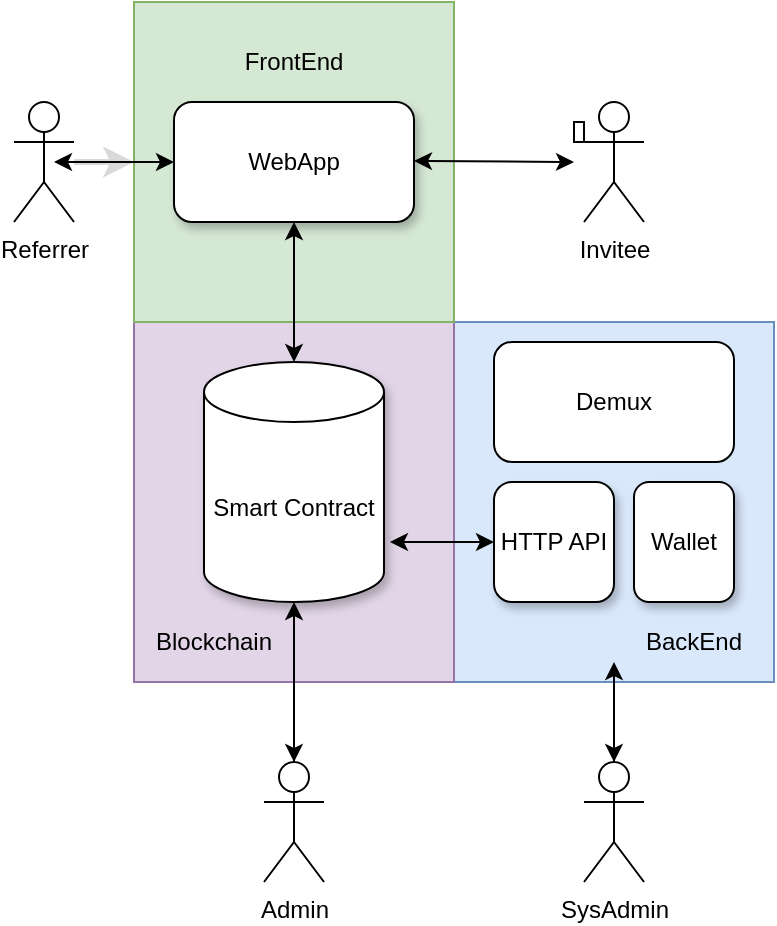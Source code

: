 <mxfile version="14.7.5" type="device" pages="2"><diagram id="NtM9SQhwHx6uQPTR_IOE" name="Services"><mxGraphModel dx="1538" dy="809" grid="1" gridSize="10" guides="1" tooltips="1" connect="1" arrows="1" fold="1" page="1" pageScale="1" pageWidth="850" pageHeight="1100" math="0" shadow="0"><root><mxCell id="0"/><mxCell id="1" parent="0"/><mxCell id="7U2ztVKCigY1zkC3YwP--3" value="" style="edgeStyle=orthogonalEdgeStyle;rounded=0;orthogonalLoop=1;jettySize=auto;html=1;" parent="1" source="ov0Y-JoTzfgNFxIsR0gG-22" target="ov0Y-JoTzfgNFxIsR0gG-38" edge="1"><mxGeometry relative="1" as="geometry"/></mxCell><mxCell id="ov0Y-JoTzfgNFxIsR0gG-22" value="" style="rounded=0;whiteSpace=wrap;html=1;shadow=0;glass=0;sketch=0;fillColor=#dae8fc;strokeColor=#6c8ebf;" parent="1" vertex="1"><mxGeometry x="380" y="220" width="160" height="180" as="geometry"/></mxCell><mxCell id="7U2ztVKCigY1zkC3YwP--4" value="" style="edgeStyle=orthogonalEdgeStyle;rounded=0;orthogonalLoop=1;jettySize=auto;html=1;" parent="1" source="ov0Y-JoTzfgNFxIsR0gG-21" target="ov0Y-JoTzfgNFxIsR0gG-33" edge="1"><mxGeometry relative="1" as="geometry"/></mxCell><mxCell id="ov0Y-JoTzfgNFxIsR0gG-21" value="" style="rounded=0;whiteSpace=wrap;html=1;shadow=0;glass=0;sketch=0;fillColor=#e1d5e7;strokeColor=#9673a6;" parent="1" vertex="1"><mxGeometry x="220" y="220" width="160" height="180" as="geometry"/></mxCell><mxCell id="ov0Y-JoTzfgNFxIsR0gG-20" value="" style="rounded=0;whiteSpace=wrap;html=1;shadow=0;glass=0;sketch=0;fillColor=#d5e8d4;strokeColor=#82b366;" parent="1" vertex="1"><mxGeometry x="220" y="60" width="160" height="160" as="geometry"/></mxCell><mxCell id="9Vo2rG8VBnt5ZAEUOPqD-1" value="" style="edgeStyle=orthogonalEdgeStyle;rounded=0;orthogonalLoop=1;jettySize=auto;html=1;strokeColor=#D9D9D9;strokeWidth=3;" parent="1" source="ov0Y-JoTzfgNFxIsR0gG-2" target="ov0Y-JoTzfgNFxIsR0gG-20" edge="1"><mxGeometry relative="1" as="geometry"/></mxCell><mxCell id="ov0Y-JoTzfgNFxIsR0gG-2" value="Referrer" style="shape=umlActor;verticalLabelPosition=bottom;verticalAlign=top;html=1;outlineConnect=0;" parent="1" vertex="1"><mxGeometry x="160" y="110" width="30" height="60" as="geometry"/></mxCell><mxCell id="ov0Y-JoTzfgNFxIsR0gG-3" value="Invitee" style="shape=umlActor;verticalLabelPosition=bottom;verticalAlign=top;html=1;outlineConnect=0;" parent="1" vertex="1"><mxGeometry x="445" y="110" width="30" height="60" as="geometry"/></mxCell><mxCell id="ov0Y-JoTzfgNFxIsR0gG-5" value="WebApp" style="rounded=1;whiteSpace=wrap;html=1;glass=0;shadow=1;" parent="1" vertex="1"><mxGeometry x="240" y="110" width="120" height="60" as="geometry"/></mxCell><mxCell id="ov0Y-JoTzfgNFxIsR0gG-7" value="HTTP API" style="rounded=1;whiteSpace=wrap;html=1;glass=0;shadow=1;" parent="1" vertex="1"><mxGeometry x="400" y="300" width="60" height="60" as="geometry"/></mxCell><mxCell id="ov0Y-JoTzfgNFxIsR0gG-8" value="Smart Contract" style="shape=cylinder3;whiteSpace=wrap;html=1;boundedLbl=1;backgroundOutline=1;size=15;shadow=1;" parent="1" vertex="1"><mxGeometry x="255" y="240" width="90" height="120" as="geometry"/></mxCell><mxCell id="ov0Y-JoTzfgNFxIsR0gG-9" value="" style="endArrow=classic;startArrow=classic;html=1;exitX=0.5;exitY=0;exitDx=0;exitDy=0;exitPerimeter=0;entryX=0.5;entryY=1;entryDx=0;entryDy=0;" parent="1" source="ov0Y-JoTzfgNFxIsR0gG-8" target="ov0Y-JoTzfgNFxIsR0gG-5" edge="1"><mxGeometry width="50" height="50" relative="1" as="geometry"><mxPoint x="300" y="250" as="sourcePoint"/><mxPoint x="300" y="140" as="targetPoint"/></mxGeometry></mxCell><mxCell id="ov0Y-JoTzfgNFxIsR0gG-18" value="" style="endArrow=classic;startArrow=classic;html=1;exitX=1.033;exitY=0.75;exitDx=0;exitDy=0;exitPerimeter=0;" parent="1" source="ov0Y-JoTzfgNFxIsR0gG-8" edge="1"><mxGeometry width="50" height="50" relative="1" as="geometry"><mxPoint x="470" y="380" as="sourcePoint"/><mxPoint x="400" y="330" as="targetPoint"/></mxGeometry></mxCell><mxCell id="ov0Y-JoTzfgNFxIsR0gG-19" value="" style="endArrow=classic;startArrow=classic;html=1;" parent="1" edge="1"><mxGeometry width="50" height="50" relative="1" as="geometry"><mxPoint x="360" y="139.5" as="sourcePoint"/><mxPoint x="440" y="140" as="targetPoint"/></mxGeometry></mxCell><mxCell id="ov0Y-JoTzfgNFxIsR0gG-23" value="Blockchain" style="text;html=1;strokeColor=none;fillColor=none;align=center;verticalAlign=middle;whiteSpace=wrap;rounded=0;shadow=0;glass=0;sketch=0;" parent="1" vertex="1"><mxGeometry x="240" y="370" width="40" height="20" as="geometry"/></mxCell><mxCell id="ov0Y-JoTzfgNFxIsR0gG-24" value="BackEnd" style="text;html=1;strokeColor=none;fillColor=none;align=center;verticalAlign=middle;whiteSpace=wrap;rounded=0;shadow=0;glass=0;sketch=0;" parent="1" vertex="1"><mxGeometry x="480" y="370" width="40" height="20" as="geometry"/></mxCell><mxCell id="ov0Y-JoTzfgNFxIsR0gG-25" value="FrontEnd" style="text;html=1;strokeColor=none;fillColor=none;align=center;verticalAlign=middle;whiteSpace=wrap;rounded=0;shadow=0;glass=0;sketch=0;" parent="1" vertex="1"><mxGeometry x="280" y="80" width="40" height="20" as="geometry"/></mxCell><mxCell id="ov0Y-JoTzfgNFxIsR0gG-26" value="Wallet" style="rounded=1;whiteSpace=wrap;html=1;sketch=0;shadow=1;glass=0;" parent="1" vertex="1"><mxGeometry x="470" y="300" width="50" height="60" as="geometry"/></mxCell><mxCell id="ov0Y-JoTzfgNFxIsR0gG-36" style="edgeStyle=orthogonalEdgeStyle;rounded=0;orthogonalLoop=1;jettySize=auto;html=1;exitX=0.5;exitY=0.5;exitDx=0;exitDy=0;exitPerimeter=0;entryX=0.5;entryY=1;entryDx=0;entryDy=0;entryPerimeter=0;" parent="1" source="ov0Y-JoTzfgNFxIsR0gG-33" target="ov0Y-JoTzfgNFxIsR0gG-8" edge="1"><mxGeometry relative="1" as="geometry"><mxPoint x="290" y="450" as="targetPoint"/></mxGeometry></mxCell><mxCell id="ov0Y-JoTzfgNFxIsR0gG-33" value="Admin" style="shape=umlActor;verticalLabelPosition=bottom;verticalAlign=top;html=1;outlineConnect=0;" parent="1" vertex="1"><mxGeometry x="285" y="440" width="30" height="60" as="geometry"/></mxCell><mxCell id="ov0Y-JoTzfgNFxIsR0gG-37" style="edgeStyle=orthogonalEdgeStyle;rounded=0;orthogonalLoop=1;jettySize=auto;html=1;exitX=0.5;exitY=0.5;exitDx=0;exitDy=0;exitPerimeter=0;" parent="1" source="ov0Y-JoTzfgNFxIsR0gG-38" edge="1"><mxGeometry relative="1" as="geometry"><mxPoint x="460" y="390" as="targetPoint"/><Array as="points"/></mxGeometry></mxCell><mxCell id="ov0Y-JoTzfgNFxIsR0gG-38" value="SysAdmin" style="shape=umlActor;verticalLabelPosition=bottom;verticalAlign=top;html=1;outlineConnect=0;" parent="1" vertex="1"><mxGeometry x="445" y="440" width="30" height="60" as="geometry"/></mxCell><mxCell id="ov0Y-JoTzfgNFxIsR0gG-50" value="" style="endArrow=classic;startArrow=classic;html=1;strokeColor=#000000;" parent="1" edge="1"><mxGeometry width="50" height="50" relative="1" as="geometry"><mxPoint x="180" y="140" as="sourcePoint"/><mxPoint x="240" y="140" as="targetPoint"/></mxGeometry></mxCell><mxCell id="p0c-K8Drh5lKOauVbs7G-1" value="" style="rounded=0;whiteSpace=wrap;html=1;shadow=0;glass=0;sketch=0;" parent="1" vertex="1"><mxGeometry x="440" y="120" width="5" height="10" as="geometry"/></mxCell><mxCell id="7U2ztVKCigY1zkC3YwP--1" value="Demux" style="rounded=1;whiteSpace=wrap;html=1;" parent="1" vertex="1"><mxGeometry x="400" y="230" width="120" height="60" as="geometry"/></mxCell></root></mxGraphModel></diagram><diagram id="QWkeKU-Hmai-WCaOqFRt" name="Data Model"><mxGraphModel dx="1538" dy="809" grid="1" gridSize="10" guides="1" tooltips="1" connect="1" arrows="1" fold="1" page="1" pageScale="1" pageWidth="850" pageHeight="1100" math="0" shadow="0"><root><mxCell id="e6qkd1M-D21OT7KlX-OJ-0"/><mxCell id="e6qkd1M-D21OT7KlX-OJ-1" parent="e6qkd1M-D21OT7KlX-OJ-0"/><mxCell id="PDPmbG_nEJjJqL-GkSN5-0" value="referral" style="shape=table;startSize=20;container=1;collapsible=1;childLayout=tableLayout;fixedRows=1;rowLines=0;fontStyle=1;align=center;resizeLast=1;rounded=1;shadow=0;glass=0;sketch=0;arcSize=18;fillColor=#F0F0F0;" parent="e6qkd1M-D21OT7KlX-OJ-1" vertex="1"><mxGeometry x="260" y="100" width="190" height="220" as="geometry"/></mxCell><mxCell id="PDPmbG_nEJjJqL-GkSN5-1" value="" style="shape=partialRectangle;collapsible=0;dropTarget=0;pointerEvents=0;fillColor=none;top=0;left=0;bottom=1;right=0;points=[[0,0.5],[1,0.5]];portConstraint=eastwest;" parent="PDPmbG_nEJjJqL-GkSN5-0" vertex="1"><mxGeometry y="20" width="190" height="30" as="geometry"/></mxCell><mxCell id="PDPmbG_nEJjJqL-GkSN5-2" value="PK" style="shape=partialRectangle;connectable=0;fillColor=none;top=0;left=0;bottom=0;right=0;fontStyle=1;overflow=hidden;" parent="PDPmbG_nEJjJqL-GkSN5-1" vertex="1"><mxGeometry width="30" height="30" as="geometry"/></mxCell><mxCell id="PDPmbG_nEJjJqL-GkSN5-3" value="invitee (name)" style="shape=partialRectangle;connectable=0;fillColor=none;top=0;left=0;bottom=0;right=0;align=left;spacingLeft=6;fontStyle=5;overflow=hidden;" parent="PDPmbG_nEJjJqL-GkSN5-1" vertex="1"><mxGeometry x="30" width="160" height="30" as="geometry"/></mxCell><mxCell id="PDPmbG_nEJjJqL-GkSN5-4" value="" style="shape=partialRectangle;collapsible=0;dropTarget=0;pointerEvents=0;fillColor=none;top=0;left=0;bottom=0;right=0;points=[[0,0.5],[1,0.5]];portConstraint=eastwest;" parent="PDPmbG_nEJjJqL-GkSN5-0" vertex="1"><mxGeometry y="50" width="190" height="30" as="geometry"/></mxCell><mxCell id="PDPmbG_nEJjJqL-GkSN5-5" value="" style="shape=partialRectangle;connectable=0;fillColor=none;top=0;left=0;bottom=0;right=0;editable=1;overflow=hidden;" parent="PDPmbG_nEJjJqL-GkSN5-4" vertex="1"><mxGeometry width="30" height="30" as="geometry"/></mxCell><mxCell id="PDPmbG_nEJjJqL-GkSN5-6" value="referrer (name)" style="shape=partialRectangle;connectable=0;fillColor=none;top=0;left=0;bottom=0;right=0;align=left;spacingLeft=6;overflow=hidden;" parent="PDPmbG_nEJjJqL-GkSN5-4" vertex="1"><mxGeometry x="30" width="160" height="30" as="geometry"/></mxCell><mxCell id="PDPmbG_nEJjJqL-GkSN5-7" value="" style="shape=partialRectangle;collapsible=0;dropTarget=0;pointerEvents=0;fillColor=none;top=0;left=0;bottom=0;right=0;points=[[0,0.5],[1,0.5]];portConstraint=eastwest;" parent="PDPmbG_nEJjJqL-GkSN5-0" vertex="1"><mxGeometry y="80" width="190" height="30" as="geometry"/></mxCell><mxCell id="PDPmbG_nEJjJqL-GkSN5-8" value="" style="shape=partialRectangle;connectable=0;fillColor=none;top=0;left=0;bottom=0;right=0;editable=1;overflow=hidden;" parent="PDPmbG_nEJjJqL-GkSN5-7" vertex="1"><mxGeometry width="30" height="30" as="geometry"/></mxCell><mxCell id="PDPmbG_nEJjJqL-GkSN5-9" value="status (uint8_t)" style="shape=partialRectangle;connectable=0;fillColor=none;top=0;left=0;bottom=0;right=0;align=left;spacingLeft=6;overflow=hidden;" parent="PDPmbG_nEJjJqL-GkSN5-7" vertex="1"><mxGeometry x="30" width="160" height="30" as="geometry"/></mxCell><mxCell id="PDPmbG_nEJjJqL-GkSN5-10" value="" style="shape=partialRectangle;collapsible=0;dropTarget=0;pointerEvents=0;fillColor=none;top=0;left=0;bottom=0;right=0;points=[[0,0.5],[1,0.5]];portConstraint=eastwest;" parent="PDPmbG_nEJjJqL-GkSN5-0" vertex="1"><mxGeometry y="110" width="190" height="30" as="geometry"/></mxCell><mxCell id="PDPmbG_nEJjJqL-GkSN5-11" value="" style="shape=partialRectangle;connectable=0;fillColor=none;top=0;left=0;bottom=0;right=0;editable=1;overflow=hidden;" parent="PDPmbG_nEJjJqL-GkSN5-10" vertex="1"><mxGeometry width="30" height="30" as="geometry"/></mxCell><mxCell id="PDPmbG_nEJjJqL-GkSN5-12" value="expires_on (uint64_t)" style="shape=partialRectangle;connectable=0;fillColor=none;top=0;left=0;bottom=0;right=0;align=left;spacingLeft=6;overflow=hidden;" parent="PDPmbG_nEJjJqL-GkSN5-10" vertex="1"><mxGeometry x="30" width="160" height="30" as="geometry"/></mxCell><mxCell id="PDPmbG_nEJjJqL-GkSN5-16" value="eosio.token" style="shape=table;startSize=30;container=1;collapsible=1;childLayout=tableLayout;fixedRows=1;rowLines=0;fontStyle=1;align=center;resizeLast=1;rounded=1;shadow=0;glass=0;sketch=0;fillColor=#F0F0F0;" parent="e6qkd1M-D21OT7KlX-OJ-1" vertex="1"><mxGeometry x="510" y="230" width="160" height="90" as="geometry"/></mxCell><mxCell id="PDPmbG_nEJjJqL-GkSN5-17" value="" style="shape=partialRectangle;collapsible=0;dropTarget=0;pointerEvents=0;fillColor=none;top=0;left=0;bottom=1;right=0;points=[[0,0.5],[1,0.5]];portConstraint=eastwest;" parent="PDPmbG_nEJjJqL-GkSN5-16" vertex="1"><mxGeometry y="30" width="160" height="30" as="geometry"/></mxCell><mxCell id="PDPmbG_nEJjJqL-GkSN5-18" value="PK" style="shape=partialRectangle;connectable=0;fillColor=none;top=0;left=0;bottom=0;right=0;fontStyle=1;overflow=hidden;" parent="PDPmbG_nEJjJqL-GkSN5-17" vertex="1"><mxGeometry width="30" height="30" as="geometry"/></mxCell><mxCell id="PDPmbG_nEJjJqL-GkSN5-19" value="token (symbol)" style="shape=partialRectangle;connectable=0;fillColor=none;top=0;left=0;bottom=0;right=0;align=left;spacingLeft=6;fontStyle=5;overflow=hidden;" parent="PDPmbG_nEJjJqL-GkSN5-17" vertex="1"><mxGeometry x="30" width="130" height="30" as="geometry"/></mxCell><mxCell id="PDPmbG_nEJjJqL-GkSN5-20" value="" style="shape=partialRectangle;collapsible=0;dropTarget=0;pointerEvents=0;fillColor=none;top=0;left=0;bottom=0;right=0;points=[[0,0.5],[1,0.5]];portConstraint=eastwest;" parent="PDPmbG_nEJjJqL-GkSN5-16" vertex="1"><mxGeometry y="60" width="160" height="30" as="geometry"/></mxCell><mxCell id="PDPmbG_nEJjJqL-GkSN5-21" value="" style="shape=partialRectangle;connectable=0;fillColor=none;top=0;left=0;bottom=0;right=0;editable=1;overflow=hidden;" parent="PDPmbG_nEJjJqL-GkSN5-20" vertex="1"><mxGeometry width="30" height="30" as="geometry"/></mxCell><mxCell id="PDPmbG_nEJjJqL-GkSN5-22" value="account (name)" style="shape=partialRectangle;connectable=0;fillColor=none;top=0;left=0;bottom=0;right=0;align=left;spacingLeft=6;overflow=hidden;" parent="PDPmbG_nEJjJqL-GkSN5-20" vertex="1"><mxGeometry x="30" width="130" height="30" as="geometry"/></mxCell><mxCell id="dc5-RG6_RNeatS_xX-3J-0" value="eosio.proton:usersinfo" style="shape=table;startSize=30;container=1;collapsible=1;childLayout=tableLayout;fixedRows=1;rowLines=0;fontStyle=1;align=center;resizeLast=1;rounded=1;shadow=0;glass=0;sketch=0;fillColor=#F0F0F0;" parent="e6qkd1M-D21OT7KlX-OJ-1" vertex="1"><mxGeometry x="510" y="100" width="160" height="120" as="geometry"/></mxCell><mxCell id="dc5-RG6_RNeatS_xX-3J-1" value="" style="shape=partialRectangle;collapsible=0;dropTarget=0;pointerEvents=0;fillColor=none;top=0;left=0;bottom=1;right=0;points=[[0,0.5],[1,0.5]];portConstraint=eastwest;" parent="dc5-RG6_RNeatS_xX-3J-0" vertex="1"><mxGeometry y="30" width="160" height="30" as="geometry"/></mxCell><mxCell id="dc5-RG6_RNeatS_xX-3J-2" value="PK" style="shape=partialRectangle;connectable=0;fillColor=none;top=0;left=0;bottom=0;right=0;fontStyle=1;overflow=hidden;" parent="dc5-RG6_RNeatS_xX-3J-1" vertex="1"><mxGeometry width="30" height="30" as="geometry"/></mxCell><mxCell id="dc5-RG6_RNeatS_xX-3J-3" value="acc (name)" style="shape=partialRectangle;connectable=0;fillColor=none;top=0;left=0;bottom=0;right=0;align=left;spacingLeft=6;fontStyle=5;overflow=hidden;" parent="dc5-RG6_RNeatS_xX-3J-1" vertex="1"><mxGeometry x="30" width="130" height="30" as="geometry"/></mxCell><mxCell id="dc5-RG6_RNeatS_xX-3J-4" value="" style="shape=partialRectangle;collapsible=0;dropTarget=0;pointerEvents=0;fillColor=none;top=0;left=0;bottom=0;right=0;points=[[0,0.5],[1,0.5]];portConstraint=eastwest;" parent="dc5-RG6_RNeatS_xX-3J-0" vertex="1"><mxGeometry y="60" width="160" height="30" as="geometry"/></mxCell><mxCell id="dc5-RG6_RNeatS_xX-3J-5" value="" style="shape=partialRectangle;connectable=0;fillColor=none;top=0;left=0;bottom=0;right=0;editable=1;overflow=hidden;" parent="dc5-RG6_RNeatS_xX-3J-4" vertex="1"><mxGeometry width="30" height="30" as="geometry"/></mxCell><mxCell id="dc5-RG6_RNeatS_xX-3J-6" value="verified (bool)" style="shape=partialRectangle;connectable=0;fillColor=none;top=0;left=0;bottom=0;right=0;align=left;spacingLeft=6;overflow=hidden;" parent="dc5-RG6_RNeatS_xX-3J-4" vertex="1"><mxGeometry x="30" width="130" height="30" as="geometry"/></mxCell><mxCell id="dc5-RG6_RNeatS_xX-3J-7" value="" style="shape=partialRectangle;collapsible=0;dropTarget=0;pointerEvents=0;fillColor=none;top=0;left=0;bottom=0;right=0;points=[[0,0.5],[1,0.5]];portConstraint=eastwest;" parent="dc5-RG6_RNeatS_xX-3J-0" vertex="1"><mxGeometry y="90" width="160" height="30" as="geometry"/></mxCell><mxCell id="dc5-RG6_RNeatS_xX-3J-8" value="" style="shape=partialRectangle;connectable=0;fillColor=none;top=0;left=0;bottom=0;right=0;editable=1;overflow=hidden;" parent="dc5-RG6_RNeatS_xX-3J-7" vertex="1"><mxGeometry width="30" height="30" as="geometry"/></mxCell><mxCell id="dc5-RG6_RNeatS_xX-3J-9" value="verifiedon (uint64_t)" style="shape=partialRectangle;connectable=0;fillColor=none;top=0;left=0;bottom=0;right=0;align=left;spacingLeft=6;overflow=hidden;" parent="dc5-RG6_RNeatS_xX-3J-7" vertex="1"><mxGeometry x="30" width="130" height="30" as="geometry"/></mxCell><mxCell id="uI2W1zdTbcigJmg9ukOz-2" value="" style="endArrow=none;html=1;strokeWidth=3;strokeColor=#D9D9D9;" parent="e6qkd1M-D21OT7KlX-OJ-1" edge="1"><mxGeometry width="50" height="50" relative="1" as="geometry"><mxPoint x="480" y="320" as="sourcePoint"/><mxPoint x="480" y="60" as="targetPoint"/></mxGeometry></mxCell><mxCell id="uI2W1zdTbcigJmg9ukOz-3" value="Affiliate Platform Contract Tables" style="text;html=1;strokeColor=none;fillColor=none;align=center;verticalAlign=middle;whiteSpace=wrap;rounded=0;shadow=0;glass=0;sketch=0;fontStyle=1" parent="e6qkd1M-D21OT7KlX-OJ-1" vertex="1"><mxGeometry x="40" y="60" width="430" height="20" as="geometry"/></mxCell><mxCell id="uI2W1zdTbcigJmg9ukOz-4" value="System Contracts" style="text;html=1;strokeColor=none;fillColor=none;align=center;verticalAlign=middle;whiteSpace=wrap;rounded=0;shadow=0;glass=0;sketch=0;fontStyle=1" parent="e6qkd1M-D21OT7KlX-OJ-1" vertex="1"><mxGeometry x="520" y="60" width="140" height="20" as="geometry"/></mxCell><mxCell id="Bgxflccnc8ZNz_Wb7zLb-0" value="referral_params" style="shape=table;startSize=20;container=1;collapsible=1;childLayout=tableLayout;fixedRows=1;rowLines=0;fontStyle=1;align=center;resizeLast=1;rounded=1;shadow=0;glass=0;sketch=0;arcSize=18;fillColor=#F0F0F0;" parent="e6qkd1M-D21OT7KlX-OJ-1" vertex="1"><mxGeometry x="50" y="100" width="190" height="110" as="geometry"/></mxCell><mxCell id="Bgxflccnc8ZNz_Wb7zLb-1" value="" style="shape=partialRectangle;collapsible=0;dropTarget=0;pointerEvents=0;fillColor=none;top=0;left=0;bottom=1;right=0;points=[[0,0.5],[1,0.5]];portConstraint=eastwest;" parent="Bgxflccnc8ZNz_Wb7zLb-0" vertex="1"><mxGeometry y="20" width="190" height="30" as="geometry"/></mxCell><mxCell id="Bgxflccnc8ZNz_Wb7zLb-2" value="PK" style="shape=partialRectangle;connectable=0;fillColor=none;top=0;left=0;bottom=0;right=0;fontStyle=1;overflow=hidden;" parent="Bgxflccnc8ZNz_Wb7zLb-1" vertex="1"><mxGeometry width="30" height="30" as="geometry"/></mxCell><mxCell id="Bgxflccnc8ZNz_Wb7zLb-3" value="payer (name)" style="shape=partialRectangle;connectable=0;fillColor=none;top=0;left=0;bottom=0;right=0;align=left;spacingLeft=6;fontStyle=5;overflow=hidden;" parent="Bgxflccnc8ZNz_Wb7zLb-1" vertex="1"><mxGeometry x="30" width="160" height="30" as="geometry"/></mxCell><mxCell id="Bgxflccnc8ZNz_Wb7zLb-4" value="" style="shape=partialRectangle;collapsible=0;dropTarget=0;pointerEvents=0;fillColor=none;top=0;left=0;bottom=0;right=0;points=[[0,0.5],[1,0.5]];portConstraint=eastwest;" parent="Bgxflccnc8ZNz_Wb7zLb-0" vertex="1"><mxGeometry y="50" width="190" height="30" as="geometry"/></mxCell><mxCell id="Bgxflccnc8ZNz_Wb7zLb-5" value="" style="shape=partialRectangle;connectable=0;fillColor=none;top=0;left=0;bottom=0;right=0;editable=1;overflow=hidden;" parent="Bgxflccnc8ZNz_Wb7zLb-4" vertex="1"><mxGeometry width="30" height="30" as="geometry"/></mxCell><mxCell id="Bgxflccnc8ZNz_Wb7zLb-6" value="reward_amount (asset)" style="shape=partialRectangle;connectable=0;fillColor=none;top=0;left=0;bottom=0;right=0;align=left;spacingLeft=6;overflow=hidden;" parent="Bgxflccnc8ZNz_Wb7zLb-4" vertex="1"><mxGeometry x="30" width="160" height="30" as="geometry"/></mxCell><mxCell id="Bgxflccnc8ZNz_Wb7zLb-13" value="referal_users" style="shape=table;startSize=20;container=1;collapsible=1;childLayout=tableLayout;fixedRows=1;rowLines=0;fontStyle=1;align=center;resizeLast=1;rounded=1;shadow=0;glass=0;sketch=0;arcSize=36;fillColor=#F0F0F0;" parent="e6qkd1M-D21OT7KlX-OJ-1" vertex="1"><mxGeometry x="50" y="240" width="190" height="80" as="geometry"/></mxCell><mxCell id="Bgxflccnc8ZNz_Wb7zLb-14" value="" style="shape=partialRectangle;collapsible=0;dropTarget=0;pointerEvents=0;fillColor=none;top=0;left=0;bottom=1;right=0;points=[[0,0.5],[1,0.5]];portConstraint=eastwest;" parent="Bgxflccnc8ZNz_Wb7zLb-13" vertex="1"><mxGeometry y="20" width="190" height="30" as="geometry"/></mxCell><mxCell id="Bgxflccnc8ZNz_Wb7zLb-15" value="PK" style="shape=partialRectangle;connectable=0;fillColor=none;top=0;left=0;bottom=0;right=0;fontStyle=1;overflow=hidden;" parent="Bgxflccnc8ZNz_Wb7zLb-14" vertex="1"><mxGeometry width="30" height="30" as="geometry"/></mxCell><mxCell id="Bgxflccnc8ZNz_Wb7zLb-16" value="account (name)" style="shape=partialRectangle;connectable=0;fillColor=none;top=0;left=0;bottom=0;right=0;align=left;spacingLeft=6;fontStyle=5;overflow=hidden;" parent="Bgxflccnc8ZNz_Wb7zLb-14" vertex="1"><mxGeometry x="30" width="160" height="30" as="geometry"/></mxCell><mxCell id="Bgxflccnc8ZNz_Wb7zLb-27" value="user_role (uint8_t)" style="shape=partialRectangle;connectable=0;fillColor=none;top=0;left=0;bottom=0;right=0;align=left;spacingLeft=6;overflow=hidden;" parent="e6qkd1M-D21OT7KlX-OJ-1" vertex="1"><mxGeometry x="80" y="280" width="160" height="30" as="geometry"/></mxCell><mxCell id="iyAMgIJNgI7sptWW3V5i-0" value="" style="shape=partialRectangle;collapsible=0;dropTarget=0;pointerEvents=0;fillColor=none;top=0;left=0;bottom=0;right=0;points=[[0,0.5],[1,0.5]];portConstraint=eastwest;" vertex="1" parent="e6qkd1M-D21OT7KlX-OJ-1"><mxGeometry x="50" y="180" width="190" height="30" as="geometry"/></mxCell><mxCell id="iyAMgIJNgI7sptWW3V5i-1" value="" style="shape=partialRectangle;connectable=0;fillColor=none;top=0;left=0;bottom=0;right=0;editable=1;overflow=hidden;" vertex="1" parent="iyAMgIJNgI7sptWW3V5i-0"><mxGeometry width="30" height="30" as="geometry"/></mxCell><mxCell id="iyAMgIJNgI7sptWW3V5i-2" value="expiration_days (uint_8t)" style="shape=partialRectangle;connectable=0;fillColor=none;top=0;left=0;bottom=0;right=0;align=left;spacingLeft=6;overflow=hidden;" vertex="1" parent="iyAMgIJNgI7sptWW3V5i-0"><mxGeometry x="30" width="160" height="30" as="geometry"/></mxCell></root></mxGraphModel></diagram></mxfile>